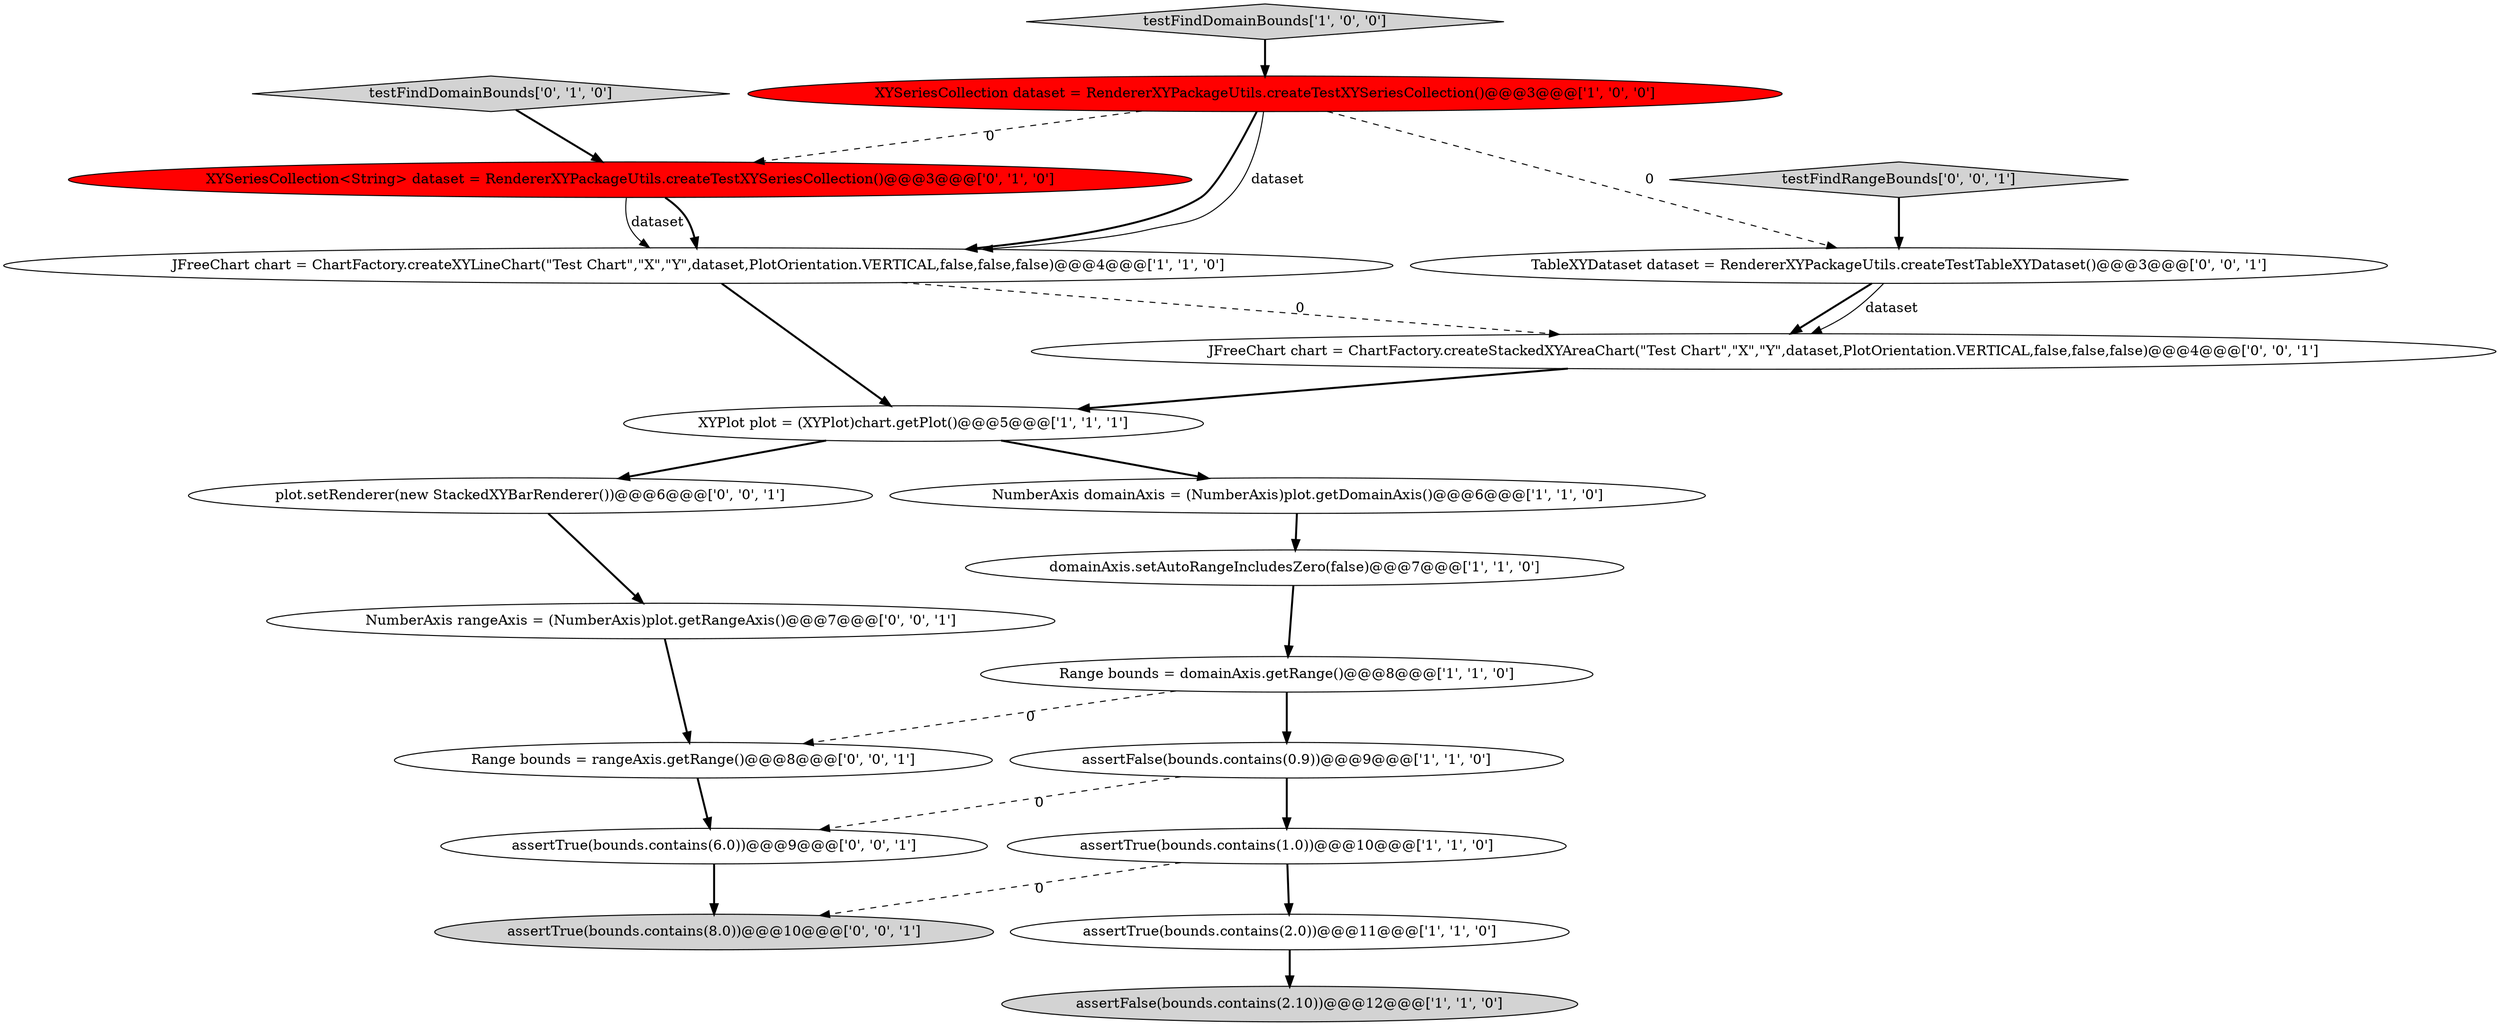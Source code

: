 digraph {
9 [style = filled, label = "JFreeChart chart = ChartFactory.createXYLineChart(\"Test Chart\",\"X\",\"Y\",dataset,PlotOrientation.VERTICAL,false,false,false)@@@4@@@['1', '1', '0']", fillcolor = white, shape = ellipse image = "AAA0AAABBB1BBB"];
14 [style = filled, label = "assertTrue(bounds.contains(8.0))@@@10@@@['0', '0', '1']", fillcolor = lightgray, shape = ellipse image = "AAA0AAABBB3BBB"];
16 [style = filled, label = "plot.setRenderer(new StackedXYBarRenderer())@@@6@@@['0', '0', '1']", fillcolor = white, shape = ellipse image = "AAA0AAABBB3BBB"];
18 [style = filled, label = "TableXYDataset dataset = RendererXYPackageUtils.createTestTableXYDataset()@@@3@@@['0', '0', '1']", fillcolor = white, shape = ellipse image = "AAA0AAABBB3BBB"];
4 [style = filled, label = "XYSeriesCollection dataset = RendererXYPackageUtils.createTestXYSeriesCollection()@@@3@@@['1', '0', '0']", fillcolor = red, shape = ellipse image = "AAA1AAABBB1BBB"];
5 [style = filled, label = "XYPlot plot = (XYPlot)chart.getPlot()@@@5@@@['1', '1', '1']", fillcolor = white, shape = ellipse image = "AAA0AAABBB1BBB"];
7 [style = filled, label = "Range bounds = domainAxis.getRange()@@@8@@@['1', '1', '0']", fillcolor = white, shape = ellipse image = "AAA0AAABBB1BBB"];
15 [style = filled, label = "testFindRangeBounds['0', '0', '1']", fillcolor = lightgray, shape = diamond image = "AAA0AAABBB3BBB"];
17 [style = filled, label = "NumberAxis rangeAxis = (NumberAxis)plot.getRangeAxis()@@@7@@@['0', '0', '1']", fillcolor = white, shape = ellipse image = "AAA0AAABBB3BBB"];
3 [style = filled, label = "testFindDomainBounds['1', '0', '0']", fillcolor = lightgray, shape = diamond image = "AAA0AAABBB1BBB"];
0 [style = filled, label = "NumberAxis domainAxis = (NumberAxis)plot.getDomainAxis()@@@6@@@['1', '1', '0']", fillcolor = white, shape = ellipse image = "AAA0AAABBB1BBB"];
11 [style = filled, label = "testFindDomainBounds['0', '1', '0']", fillcolor = lightgray, shape = diamond image = "AAA0AAABBB2BBB"];
12 [style = filled, label = "XYSeriesCollection<String> dataset = RendererXYPackageUtils.createTestXYSeriesCollection()@@@3@@@['0', '1', '0']", fillcolor = red, shape = ellipse image = "AAA1AAABBB2BBB"];
13 [style = filled, label = "Range bounds = rangeAxis.getRange()@@@8@@@['0', '0', '1']", fillcolor = white, shape = ellipse image = "AAA0AAABBB3BBB"];
1 [style = filled, label = "assertFalse(bounds.contains(0.9))@@@9@@@['1', '1', '0']", fillcolor = white, shape = ellipse image = "AAA0AAABBB1BBB"];
6 [style = filled, label = "assertTrue(bounds.contains(2.0))@@@11@@@['1', '1', '0']", fillcolor = white, shape = ellipse image = "AAA0AAABBB1BBB"];
2 [style = filled, label = "assertTrue(bounds.contains(1.0))@@@10@@@['1', '1', '0']", fillcolor = white, shape = ellipse image = "AAA0AAABBB1BBB"];
19 [style = filled, label = "JFreeChart chart = ChartFactory.createStackedXYAreaChart(\"Test Chart\",\"X\",\"Y\",dataset,PlotOrientation.VERTICAL,false,false,false)@@@4@@@['0', '0', '1']", fillcolor = white, shape = ellipse image = "AAA0AAABBB3BBB"];
8 [style = filled, label = "assertFalse(bounds.contains(2.10))@@@12@@@['1', '1', '0']", fillcolor = lightgray, shape = ellipse image = "AAA0AAABBB1BBB"];
10 [style = filled, label = "domainAxis.setAutoRangeIncludesZero(false)@@@7@@@['1', '1', '0']", fillcolor = white, shape = ellipse image = "AAA0AAABBB1BBB"];
20 [style = filled, label = "assertTrue(bounds.contains(6.0))@@@9@@@['0', '0', '1']", fillcolor = white, shape = ellipse image = "AAA0AAABBB3BBB"];
4->9 [style = bold, label=""];
4->18 [style = dashed, label="0"];
12->9 [style = solid, label="dataset"];
7->1 [style = bold, label=""];
4->9 [style = solid, label="dataset"];
2->6 [style = bold, label=""];
18->19 [style = bold, label=""];
11->12 [style = bold, label=""];
20->14 [style = bold, label=""];
16->17 [style = bold, label=""];
12->9 [style = bold, label=""];
10->7 [style = bold, label=""];
3->4 [style = bold, label=""];
15->18 [style = bold, label=""];
4->12 [style = dashed, label="0"];
1->20 [style = dashed, label="0"];
5->16 [style = bold, label=""];
9->19 [style = dashed, label="0"];
19->5 [style = bold, label=""];
0->10 [style = bold, label=""];
2->14 [style = dashed, label="0"];
5->0 [style = bold, label=""];
6->8 [style = bold, label=""];
7->13 [style = dashed, label="0"];
9->5 [style = bold, label=""];
18->19 [style = solid, label="dataset"];
1->2 [style = bold, label=""];
17->13 [style = bold, label=""];
13->20 [style = bold, label=""];
}
